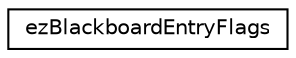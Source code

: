 digraph "Graphical Class Hierarchy"
{
 // LATEX_PDF_SIZE
  edge [fontname="Helvetica",fontsize="10",labelfontname="Helvetica",labelfontsize="10"];
  node [fontname="Helvetica",fontsize="10",shape=record];
  rankdir="LR";
  Node0 [label="ezBlackboardEntryFlags",height=0.2,width=0.4,color="black", fillcolor="white", style="filled",URL="$d4/d73/structez_blackboard_entry_flags.htm",tooltip="Flags for entries in ezBlackboard."];
}
